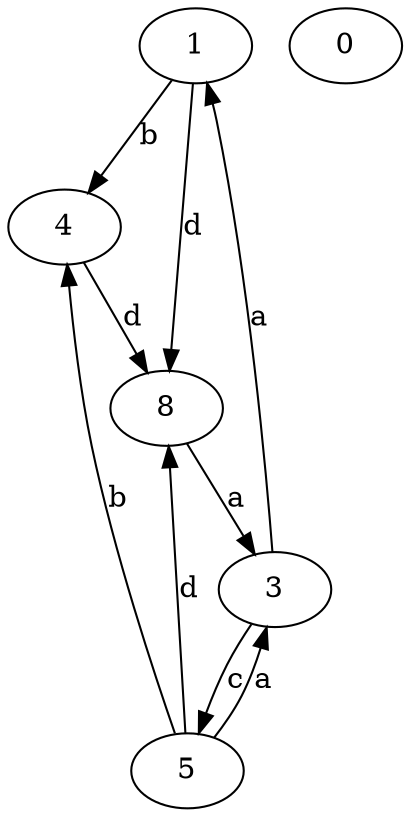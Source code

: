 strict digraph  {
1;
3;
4;
5;
8;
0;
1 -> 4  [label=b];
1 -> 8  [label=d];
3 -> 1  [label=a];
3 -> 5  [label=c];
4 -> 8  [label=d];
5 -> 3  [label=a];
5 -> 4  [label=b];
5 -> 8  [label=d];
8 -> 3  [label=a];
}
